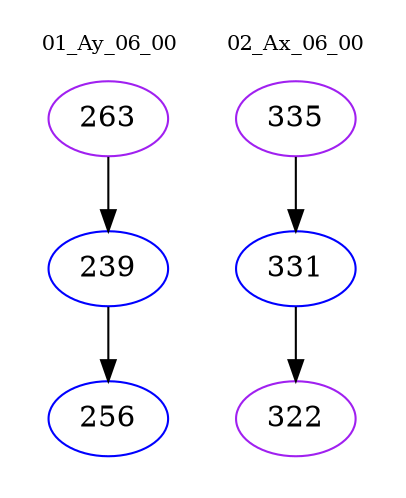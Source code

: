 digraph{
subgraph cluster_0 {
color = white
label = "01_Ay_06_00";
fontsize=10;
T0_263 [label="263", color="purple"]
T0_263 -> T0_239 [color="black"]
T0_239 [label="239", color="blue"]
T0_239 -> T0_256 [color="black"]
T0_256 [label="256", color="blue"]
}
subgraph cluster_1 {
color = white
label = "02_Ax_06_00";
fontsize=10;
T1_335 [label="335", color="purple"]
T1_335 -> T1_331 [color="black"]
T1_331 [label="331", color="blue"]
T1_331 -> T1_322 [color="black"]
T1_322 [label="322", color="purple"]
}
}
